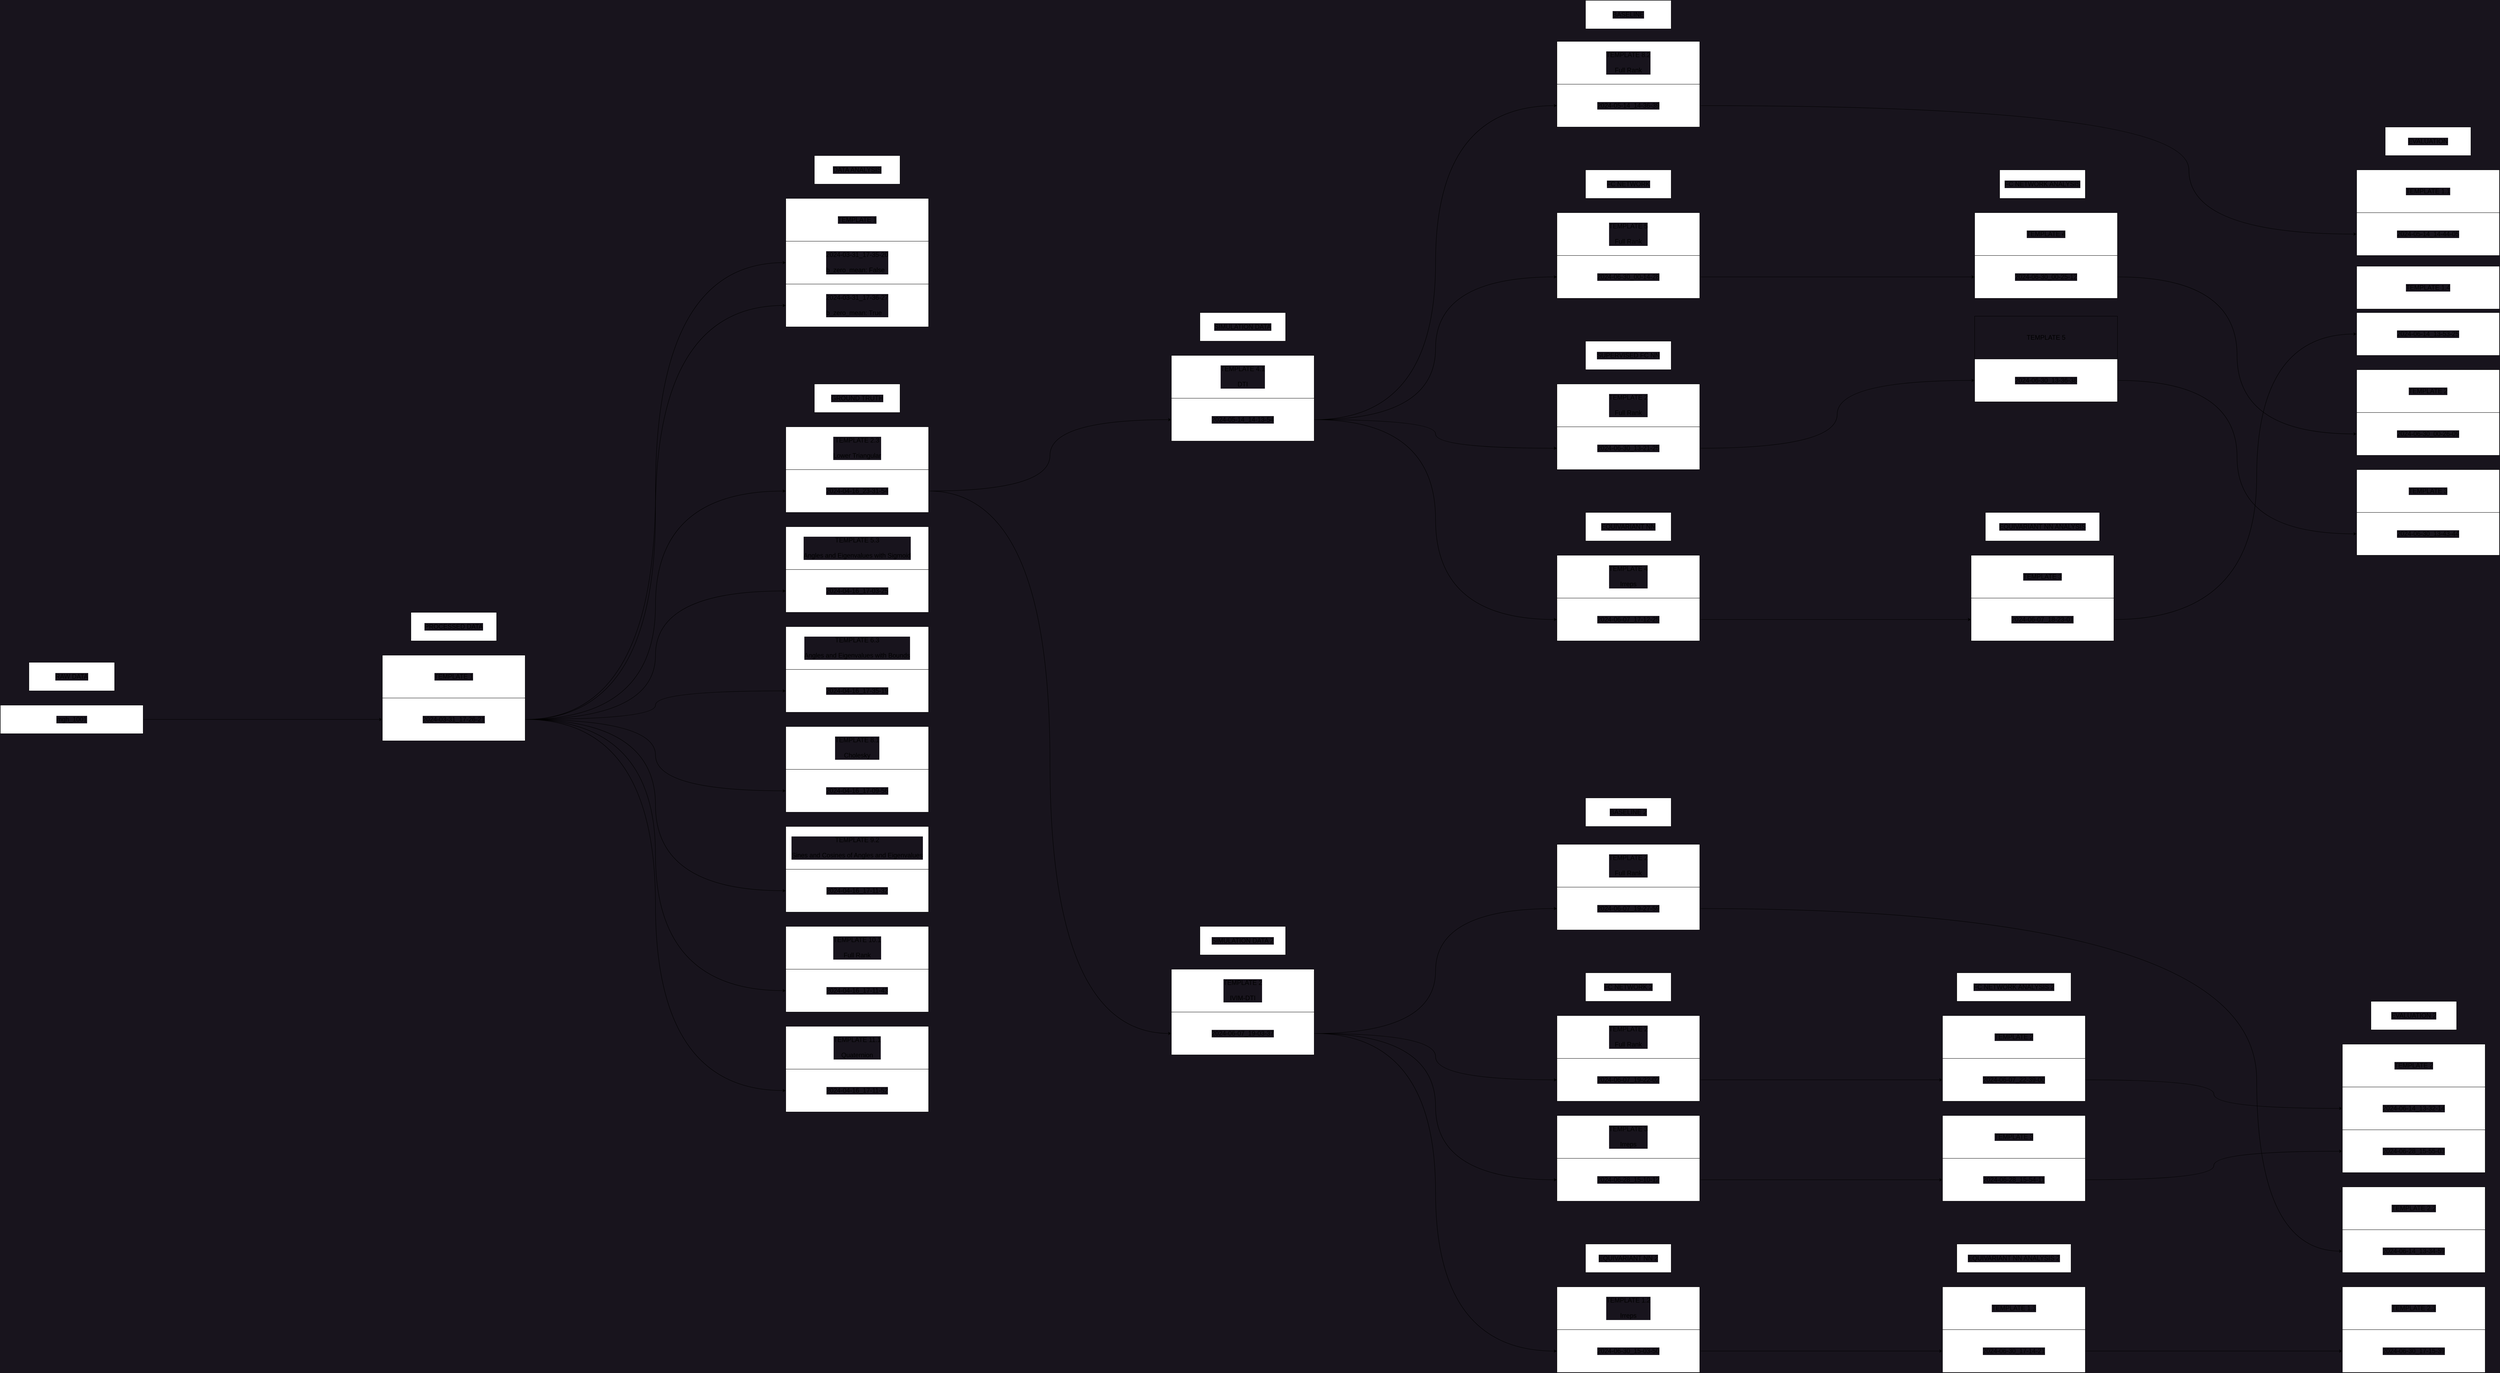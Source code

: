 <mxfile>
    <diagram id="uIHJJKto0LXYbZl0ostZ" name="Page-1">
        <mxGraphModel dx="29080" dy="7380" grid="0" gridSize="10" guides="1" tooltips="1" connect="1" arrows="1" fold="1" page="1" pageScale="1" pageWidth="1100" pageHeight="850" background="#18141D" math="0" shadow="0">
            <root>
                <mxCell id="0"/>
                <mxCell id="1" parent="0"/>
                <mxCell id="2" value="&lt;font style=&quot;font-size: 18px;&quot;&gt;RAW DATA&lt;/font&gt;" style="rounded=0;whiteSpace=wrap;html=1;labelBackgroundColor=#18141D;labelBorderColor=none;shadow=0;fillStyle=auto;" parent="1" vertex="1">
                    <mxGeometry x="440" y="2020" width="240" height="80" as="geometry"/>
                </mxCell>
                <mxCell id="8" style="edgeStyle=orthogonalEdgeStyle;html=1;exitX=1;exitY=0.5;exitDx=0;exitDy=0;entryX=0;entryY=0.5;entryDx=0;entryDy=0;fontFamily=Helvetica;fontSize=12;curved=1;labelBackgroundColor=#18141D;labelBorderColor=none;shadow=0;" parent="1" source="3" target="6" edge="1">
                    <mxGeometry relative="1" as="geometry"/>
                </mxCell>
                <mxCell id="3" value="&lt;font style=&quot;font-size: 18px;&quot;&gt;mgh_1001&lt;/font&gt;" style="rounded=0;whiteSpace=wrap;html=1;labelBackgroundColor=#18141D;labelBorderColor=none;shadow=0;fillStyle=auto;" parent="1" vertex="1">
                    <mxGeometry x="360" y="2140" width="400" height="80" as="geometry"/>
                </mxCell>
                <mxCell id="4" value="&lt;font style=&quot;font-size: 18px;&quot;&gt;PROCESSED DATA&lt;/font&gt;" style="rounded=0;whiteSpace=wrap;html=1;labelBackgroundColor=#18141D;labelBorderColor=none;shadow=0;fillStyle=auto;" parent="1" vertex="1">
                    <mxGeometry x="1510" y="1880" width="240" height="80" as="geometry"/>
                </mxCell>
                <mxCell id="5" value="&lt;font style=&quot;&quot;&gt;&lt;font style=&quot;font-size: 18px;&quot;&gt;TEMPLATE 1&lt;/font&gt;&lt;/font&gt;" style="rounded=0;whiteSpace=wrap;html=1;labelBackgroundColor=#18141D;labelBorderColor=none;shadow=0;fillStyle=auto;" parent="1" vertex="1">
                    <mxGeometry x="1430" y="2000" width="400" height="120" as="geometry"/>
                </mxCell>
                <mxCell id="13" style="edgeStyle=orthogonalEdgeStyle;html=1;exitX=1;exitY=0.5;exitDx=0;exitDy=0;entryX=0;entryY=0.5;entryDx=0;entryDy=0;fontFamily=Helvetica;fontSize=12;curved=1;labelBackgroundColor=#18141D;labelBorderColor=none;shadow=0;" parent="1" source="6" target="11" edge="1">
                    <mxGeometry relative="1" as="geometry"/>
                </mxCell>
                <mxCell id="14" style="edgeStyle=orthogonalEdgeStyle;html=1;exitX=1;exitY=0.5;exitDx=0;exitDy=0;entryX=0;entryY=0.5;entryDx=0;entryDy=0;fontFamily=Helvetica;fontSize=12;curved=1;labelBackgroundColor=#18141D;labelBorderColor=none;shadow=0;" parent="1" source="6" target="12" edge="1">
                    <mxGeometry relative="1" as="geometry"/>
                </mxCell>
                <mxCell id="201" style="edgeStyle=orthogonalEdgeStyle;html=1;exitX=1;exitY=0.5;exitDx=0;exitDy=0;entryX=0;entryY=0.5;entryDx=0;entryDy=0;fontSize=18;curved=1;labelBackgroundColor=#18141D;labelBorderColor=none;shadow=0;" parent="1" source="6" target="187" edge="1">
                    <mxGeometry relative="1" as="geometry"/>
                </mxCell>
                <mxCell id="202" style="edgeStyle=orthogonalEdgeStyle;curved=1;html=1;exitX=1;exitY=0.5;exitDx=0;exitDy=0;entryX=0;entryY=0.5;entryDx=0;entryDy=0;fontSize=18;labelBackgroundColor=#18141D;labelBorderColor=none;shadow=0;" parent="1" source="6" target="190" edge="1">
                    <mxGeometry relative="1" as="geometry"/>
                </mxCell>
                <mxCell id="203" style="edgeStyle=orthogonalEdgeStyle;curved=1;html=1;exitX=1;exitY=0.5;exitDx=0;exitDy=0;entryX=0;entryY=0.5;entryDx=0;entryDy=0;fontSize=18;labelBackgroundColor=#18141D;labelBorderColor=none;shadow=0;" parent="1" source="6" target="192" edge="1">
                    <mxGeometry relative="1" as="geometry"/>
                </mxCell>
                <mxCell id="204" style="edgeStyle=orthogonalEdgeStyle;curved=1;html=1;exitX=1;exitY=0.5;exitDx=0;exitDy=0;entryX=0;entryY=0.5;entryDx=0;entryDy=0;fontSize=18;labelBackgroundColor=#18141D;labelBorderColor=none;shadow=0;" parent="1" source="6" target="194" edge="1">
                    <mxGeometry relative="1" as="geometry"/>
                </mxCell>
                <mxCell id="205" style="edgeStyle=orthogonalEdgeStyle;curved=1;html=1;exitX=1;exitY=0.5;exitDx=0;exitDy=0;entryX=0;entryY=0.5;entryDx=0;entryDy=0;fontSize=18;labelBackgroundColor=#18141D;labelBorderColor=none;shadow=0;" parent="1" source="6" target="196" edge="1">
                    <mxGeometry relative="1" as="geometry"/>
                </mxCell>
                <mxCell id="206" style="edgeStyle=orthogonalEdgeStyle;curved=1;html=1;exitX=1;exitY=0.5;exitDx=0;exitDy=0;entryX=0;entryY=0.5;entryDx=0;entryDy=0;fontSize=18;labelBackgroundColor=#18141D;labelBorderColor=none;shadow=0;" parent="1" source="6" target="198" edge="1">
                    <mxGeometry relative="1" as="geometry"/>
                </mxCell>
                <mxCell id="207" style="edgeStyle=orthogonalEdgeStyle;curved=1;html=1;exitX=1;exitY=0.5;exitDx=0;exitDy=0;entryX=0;entryY=0.5;entryDx=0;entryDy=0;fontSize=18;labelBackgroundColor=#18141D;labelBorderColor=none;shadow=0;" parent="1" source="6" target="200" edge="1">
                    <mxGeometry relative="1" as="geometry"/>
                </mxCell>
                <mxCell id="6" value="&lt;font style=&quot;font-size: 18px;&quot;&gt;2024-03-31_17-26-21&lt;/font&gt;" style="rounded=0;whiteSpace=wrap;html=1;labelBackgroundColor=#18141D;labelBorderColor=none;shadow=0;fillStyle=auto;" parent="1" vertex="1">
                    <mxGeometry x="1430" y="2120" width="400" height="120" as="geometry"/>
                </mxCell>
                <mxCell id="9" value="&lt;font style=&quot;font-size: 18px;&quot;&gt;DATA ANALYSIS&lt;/font&gt;" style="rounded=0;whiteSpace=wrap;html=1;glass=0;shadow=0;labelBackgroundColor=#18141D;labelBorderColor=none;" parent="1" vertex="1">
                    <mxGeometry x="2640" y="600" width="240" height="80" as="geometry"/>
                </mxCell>
                <mxCell id="10" value="&lt;font style=&quot;&quot;&gt;&lt;font style=&quot;font-size: 18px;&quot;&gt;TEMPLATE 1&lt;/font&gt;&lt;/font&gt;" style="rounded=0;whiteSpace=wrap;html=1;labelBackgroundColor=#18141D;labelBorderColor=none;shadow=0;" parent="1" vertex="1">
                    <mxGeometry x="2560" y="720" width="400" height="120" as="geometry"/>
                </mxCell>
                <mxCell id="11" value="&lt;font style=&quot;font-size: 18px;&quot;&gt;2024-03-31_17-35-20&lt;br&gt;&lt;br&gt;&lt;/font&gt;&lt;div style=&quot;text-align: left;&quot;&gt;&lt;font style=&quot;font-size: 18px;&quot;&gt;b_zero_mean: False&lt;/font&gt;&lt;br&gt;&lt;/div&gt;" style="rounded=0;whiteSpace=wrap;html=1;labelBackgroundColor=#18141D;labelBorderColor=none;shadow=0;" parent="1" vertex="1">
                    <mxGeometry x="2560" y="840" width="400" height="120" as="geometry"/>
                </mxCell>
                <mxCell id="12" value="&lt;font style=&quot;font-size: 18px;&quot;&gt;2024-03-31_17-36-27&lt;br&gt;&lt;br&gt;&lt;/font&gt;&lt;div style=&quot;text-align: left;&quot;&gt;&lt;font style=&quot;font-size: 18px;&quot;&gt;b_zero_mean: True&lt;/font&gt;&lt;br&gt;&lt;/div&gt;" style="rounded=0;whiteSpace=wrap;html=1;labelBackgroundColor=#18141D;labelBorderColor=none;shadow=0;" parent="1" vertex="1">
                    <mxGeometry x="2560" y="960" width="400" height="120" as="geometry"/>
                </mxCell>
                <mxCell id="15" value="&lt;font style=&quot;font-size: 18px;&quot;&gt;GROUND TRUTH&lt;/font&gt;" style="rounded=0;whiteSpace=wrap;html=1;labelBackgroundColor=#18141D;labelBorderColor=none;shadow=0;" parent="1" vertex="1">
                    <mxGeometry x="2640" y="1240" width="240" height="80" as="geometry"/>
                </mxCell>
                <mxCell id="16" value="&lt;font style=&quot;font-size: 18px;&quot;&gt;&lt;font style=&quot;&quot;&gt;&lt;font style=&quot;&quot;&gt;TEMPLATE 2.3&lt;/font&gt;&lt;br&gt;&lt;/font&gt;&lt;br&gt;Lower Triangular&lt;br&gt;&lt;/font&gt;" style="rounded=0;whiteSpace=wrap;html=1;labelBackgroundColor=#18141D;labelBorderColor=none;shadow=0;" parent="1" vertex="1">
                    <mxGeometry x="2560" y="1360" width="400" height="120" as="geometry"/>
                </mxCell>
                <mxCell id="230" style="edgeStyle=orthogonalEdgeStyle;curved=1;html=1;exitX=1;exitY=0.5;exitDx=0;exitDy=0;entryX=0;entryY=0.5;entryDx=0;entryDy=0;fontSize=18;labelBackgroundColor=#18141D;labelBorderColor=none;shadow=0;" parent="1" source="187" target="229" edge="1">
                    <mxGeometry relative="1" as="geometry"/>
                </mxCell>
                <mxCell id="234" style="edgeStyle=orthogonalEdgeStyle;curved=1;html=1;exitX=1;exitY=0.5;exitDx=0;exitDy=0;entryX=0;entryY=0.5;entryDx=0;entryDy=0;fontSize=18;labelBackgroundColor=#18141D;labelBorderColor=none;shadow=0;" parent="1" source="187" target="218" edge="1">
                    <mxGeometry relative="1" as="geometry"/>
                </mxCell>
                <mxCell id="187" value="&lt;font style=&quot;&quot;&gt;&lt;span style=&quot;font-size: 18px;&quot;&gt;2024-04-16_23-31-54&lt;/span&gt;&lt;br&gt;&lt;/font&gt;" style="rounded=0;whiteSpace=wrap;html=1;labelBackgroundColor=#18141D;labelBorderColor=none;shadow=0;" parent="1" vertex="1">
                    <mxGeometry x="2560" y="1480" width="400" height="120" as="geometry"/>
                </mxCell>
                <mxCell id="189" value="&lt;font style=&quot;font-size: 18px;&quot;&gt;&lt;font style=&quot;&quot;&gt;&lt;font style=&quot;&quot;&gt;TEMPLATE 5.3&lt;/font&gt;&lt;br&gt;&lt;/font&gt;&lt;br&gt;Angles and Eigenvalues with Sigmoid&lt;br&gt;&lt;/font&gt;" style="rounded=0;whiteSpace=wrap;html=1;labelBackgroundColor=#18141D;labelBorderColor=none;shadow=0;" parent="1" vertex="1">
                    <mxGeometry x="2560" y="1640" width="400" height="120" as="geometry"/>
                </mxCell>
                <mxCell id="190" value="&lt;font style=&quot;&quot;&gt;&lt;span style=&quot;font-size: 18px;&quot;&gt;2024-04-16_17-03-25&lt;/span&gt;&lt;br&gt;&lt;/font&gt;" style="rounded=0;whiteSpace=wrap;html=1;labelBackgroundColor=#18141D;labelBorderColor=none;shadow=0;" parent="1" vertex="1">
                    <mxGeometry x="2560" y="1760" width="400" height="120" as="geometry"/>
                </mxCell>
                <mxCell id="191" value="&lt;font style=&quot;font-size: 18px;&quot;&gt;&lt;font style=&quot;&quot;&gt;&lt;font style=&quot;&quot;&gt;TEMPLATE 6.3&lt;/font&gt;&lt;br&gt;&lt;/font&gt;&lt;br&gt;Angles and Eigenvalues with Bounds&lt;br&gt;&lt;/font&gt;" style="rounded=0;whiteSpace=wrap;html=1;labelBackgroundColor=#18141D;labelBorderColor=none;shadow=0;fillStyle=solid;" parent="1" vertex="1">
                    <mxGeometry x="2560" y="1920" width="400" height="120" as="geometry"/>
                </mxCell>
                <mxCell id="192" value="&lt;font style=&quot;&quot;&gt;&lt;span style=&quot;font-size: 18px;&quot;&gt;2024-04-16_17-35-19&lt;/span&gt;&lt;br&gt;&lt;/font&gt;" style="rounded=0;whiteSpace=wrap;html=1;labelBackgroundColor=#18141D;labelBorderColor=none;shadow=0;" parent="1" vertex="1">
                    <mxGeometry x="2560" y="2040" width="400" height="120" as="geometry"/>
                </mxCell>
                <mxCell id="193" value="&lt;font style=&quot;font-size: 18px;&quot;&gt;&lt;font style=&quot;&quot;&gt;&lt;font style=&quot;&quot;&gt;TEMPLATE 8.1&lt;/font&gt;&lt;br&gt;&lt;/font&gt;&lt;br&gt;Cholesky&lt;br&gt;&lt;/font&gt;" style="rounded=0;whiteSpace=wrap;html=1;labelBackgroundColor=#18141D;labelBorderColor=none;shadow=0;" parent="1" vertex="1">
                    <mxGeometry x="2560" y="2200" width="400" height="120" as="geometry"/>
                </mxCell>
                <mxCell id="194" value="&lt;font style=&quot;&quot;&gt;&lt;span style=&quot;font-size: 18px;&quot;&gt;2024-04-16_17-09-56&lt;/span&gt;&lt;br&gt;&lt;/font&gt;" style="rounded=0;whiteSpace=wrap;html=1;labelBackgroundColor=#18141D;labelBorderColor=none;shadow=0;" parent="1" vertex="1">
                    <mxGeometry x="2560" y="2320" width="400" height="120" as="geometry"/>
                </mxCell>
                <mxCell id="195" value="&lt;font style=&quot;font-size: 18px;&quot;&gt;&lt;font style=&quot;&quot;&gt;&lt;font style=&quot;&quot;&gt;TEMPLATE 9.2&lt;/font&gt;&lt;br&gt;&lt;/font&gt;&lt;br&gt;Sines and Cosines of Angles and Eigenvalues&lt;br&gt;&lt;/font&gt;" style="rounded=0;whiteSpace=wrap;html=1;labelBackgroundColor=#18141D;labelBorderColor=none;shadow=0;" parent="1" vertex="1">
                    <mxGeometry x="2560" y="2480" width="400" height="120" as="geometry"/>
                </mxCell>
                <mxCell id="196" value="&lt;font style=&quot;&quot;&gt;&lt;span style=&quot;font-size: 18px;&quot;&gt;2024-04-16_17-11-32&lt;/span&gt;&lt;br&gt;&lt;/font&gt;" style="rounded=0;whiteSpace=wrap;html=1;labelBackgroundColor=#18141D;labelBorderColor=none;shadow=0;" parent="1" vertex="1">
                    <mxGeometry x="2560" y="2600" width="400" height="120" as="geometry"/>
                </mxCell>
                <mxCell id="197" value="&lt;font style=&quot;font-size: 18px;&quot;&gt;&lt;font style=&quot;&quot;&gt;&lt;font style=&quot;&quot;&gt;TEMPLATE 10.1&lt;/font&gt;&lt;br&gt;&lt;/font&gt;&lt;br&gt;Full Rank&lt;br&gt;&lt;/font&gt;" style="rounded=0;whiteSpace=wrap;html=1;labelBackgroundColor=#18141D;labelBorderColor=none;shadow=0;" parent="1" vertex="1">
                    <mxGeometry x="2560" y="2760" width="400" height="120" as="geometry"/>
                </mxCell>
                <mxCell id="198" value="&lt;font style=&quot;&quot;&gt;&lt;span style=&quot;font-size: 18px;&quot;&gt;2024-04-16_17-11-43&lt;/span&gt;&lt;br&gt;&lt;/font&gt;" style="rounded=0;whiteSpace=wrap;html=1;labelBackgroundColor=#18141D;labelBorderColor=none;shadow=0;" parent="1" vertex="1">
                    <mxGeometry x="2560" y="2880" width="400" height="120" as="geometry"/>
                </mxCell>
                <mxCell id="199" value="&lt;font style=&quot;font-size: 18px;&quot;&gt;&lt;font style=&quot;&quot;&gt;&lt;font style=&quot;&quot;&gt;TEMPLATE 11.1&lt;/font&gt;&lt;br&gt;&lt;/font&gt;&lt;br&gt;Quaternion&lt;br&gt;&lt;/font&gt;" style="rounded=0;whiteSpace=wrap;html=1;labelBackgroundColor=#18141D;labelBorderColor=none;shadow=0;" parent="1" vertex="1">
                    <mxGeometry x="2560" y="3040" width="400" height="120" as="geometry"/>
                </mxCell>
                <mxCell id="200" value="&lt;font style=&quot;&quot;&gt;&lt;span style=&quot;font-size: 18px;&quot;&gt;2024-04-16_17-11-52&lt;/span&gt;&lt;br&gt;&lt;/font&gt;" style="rounded=0;whiteSpace=wrap;html=1;labelBackgroundColor=#18141D;labelBorderColor=none;shadow=0;" parent="1" vertex="1">
                    <mxGeometry x="2560" y="3160" width="400" height="120" as="geometry"/>
                </mxCell>
                <mxCell id="208" value="&lt;font style=&quot;font-size: 18px;&quot;&gt;SIMULATION DATA&lt;/font&gt;" style="rounded=0;whiteSpace=wrap;html=1;glass=0;shadow=0;labelBackgroundColor=#18141D;labelBorderColor=none;" parent="1" vertex="1">
                    <mxGeometry x="3720" y="1040" width="240" height="80" as="geometry"/>
                </mxCell>
                <mxCell id="212" value="&lt;font style=&quot;font-size: 18px;&quot;&gt;SIMULATION DATA 2&lt;/font&gt;" style="rounded=0;whiteSpace=wrap;html=1;labelBackgroundColor=#18141D;labelBorderColor=none;shadow=0;" parent="1" vertex="1">
                    <mxGeometry x="3720" y="2760" width="240" height="80" as="geometry"/>
                </mxCell>
                <mxCell id="217" value="&lt;font style=&quot;font-size: 18px;&quot;&gt;&lt;font style=&quot;&quot;&gt;&lt;font style=&quot;&quot;&gt;TEMPLATE 2&lt;br&gt;&lt;/font&gt;&lt;/font&gt;&lt;br&gt;IVIM-DTI&lt;br&gt;&lt;/font&gt;" style="rounded=0;whiteSpace=wrap;html=1;labelBackgroundColor=#18141D;labelBorderColor=none;shadow=0;" parent="1" vertex="1">
                    <mxGeometry x="3640" y="2880" width="400" height="120" as="geometry"/>
                </mxCell>
                <mxCell id="295" style="edgeStyle=orthogonalEdgeStyle;curved=1;html=1;exitX=1;exitY=0.5;exitDx=0;exitDy=0;entryX=0;entryY=0.5;entryDx=0;entryDy=0;fontSize=18;labelBackgroundColor=#18141D;labelBorderColor=none;shadow=0;" parent="1" source="218" target="291" edge="1">
                    <mxGeometry relative="1" as="geometry"/>
                </mxCell>
                <mxCell id="304" style="edgeStyle=orthogonalEdgeStyle;curved=1;html=1;exitX=1;exitY=0.5;exitDx=0;exitDy=0;entryX=0;entryY=0.5;entryDx=0;entryDy=0;fontSize=18;labelBackgroundColor=#18141D;labelBorderColor=none;shadow=0;" parent="1" source="218" target="300" edge="1">
                    <mxGeometry relative="1" as="geometry"/>
                </mxCell>
                <mxCell id="307" style="edgeStyle=orthogonalEdgeStyle;curved=1;html=1;exitX=1;exitY=0.5;exitDx=0;exitDy=0;entryX=0;entryY=0.5;entryDx=0;entryDy=0;fontSize=18;labelBackgroundColor=#18141D;labelBorderColor=none;shadow=0;" parent="1" source="218" target="306" edge="1">
                    <mxGeometry relative="1" as="geometry"/>
                </mxCell>
                <mxCell id="320" style="edgeStyle=orthogonalEdgeStyle;curved=1;html=1;exitX=1;exitY=0.5;exitDx=0;exitDy=0;fontSize=18;entryX=0;entryY=0.5;entryDx=0;entryDy=0;labelBackgroundColor=#18141D;labelBorderColor=none;shadow=0;" parent="1" source="218" target="426" edge="1">
                    <mxGeometry relative="1" as="geometry">
                        <mxPoint x="4760" y="5200" as="targetPoint"/>
                    </mxGeometry>
                </mxCell>
                <mxCell id="228" value="&lt;font style=&quot;&quot;&gt;&lt;font style=&quot;font-size: 18px;&quot;&gt;TEMPLATE 4.1&lt;br&gt;&lt;br&gt;DTI&lt;br&gt;&lt;/font&gt;&lt;/font&gt;" style="rounded=0;whiteSpace=wrap;html=1;labelBackgroundColor=#18141D;labelBorderColor=none;shadow=0;fillColor=default;strokeColor=default;" parent="1" vertex="1">
                    <mxGeometry x="3640" y="1160" width="400" height="120" as="geometry"/>
                </mxCell>
                <mxCell id="241" style="edgeStyle=orthogonalEdgeStyle;curved=1;html=1;exitX=1;exitY=0.5;exitDx=0;exitDy=0;entryX=0;entryY=0.5;entryDx=0;entryDy=0;fontSize=18;labelBackgroundColor=#18141D;labelBorderColor=none;shadow=0;" parent="1" source="229" target="239" edge="1">
                    <mxGeometry relative="1" as="geometry"/>
                </mxCell>
                <mxCell id="265" style="edgeStyle=orthogonalEdgeStyle;curved=1;html=1;exitX=1;exitY=0.5;exitDx=0;exitDy=0;fontSize=18;entryX=0;entryY=0.5;entryDx=0;entryDy=0;labelBackgroundColor=#18141D;labelBorderColor=none;shadow=0;" parent="1" source="229" target="262" edge="1">
                    <mxGeometry relative="1" as="geometry">
                        <mxPoint x="4580" y="2350.952" as="targetPoint"/>
                    </mxGeometry>
                </mxCell>
                <mxCell id="405" style="edgeStyle=orthogonalEdgeStyle;html=1;exitX=1;exitY=0.5;exitDx=0;exitDy=0;entryX=0;entryY=0.5;entryDx=0;entryDy=0;curved=1;labelBackgroundColor=#18141D;labelBorderColor=none;shadow=0;" parent="1" source="229" target="404" edge="1">
                    <mxGeometry relative="1" as="geometry"/>
                </mxCell>
                <mxCell id="417" style="edgeStyle=orthogonalEdgeStyle;html=1;exitX=1;exitY=0.5;exitDx=0;exitDy=0;entryX=0;entryY=0.5;entryDx=0;entryDy=0;curved=1;labelBackgroundColor=#18141D;labelBorderColor=none;shadow=0;" parent="1" source="229" target="413" edge="1">
                    <mxGeometry relative="1" as="geometry"/>
                </mxCell>
                <mxCell id="229" value="&lt;span style=&quot;font-size: 18px;&quot;&gt;2024-05-14_14-13-54&lt;/span&gt;" style="rounded=0;whiteSpace=wrap;html=1;labelBackgroundColor=#18141D;labelBorderColor=none;shadow=0;" parent="1" vertex="1">
                    <mxGeometry x="3640" y="1280" width="400" height="120" as="geometry"/>
                </mxCell>
                <mxCell id="235" value="&lt;font style=&quot;font-size: 18px;&quot;&gt;BASELINE&lt;/font&gt;" style="rounded=0;whiteSpace=wrap;html=1;glass=0;shadow=0;labelBackgroundColor=#18141D;labelBorderColor=none;" parent="1" vertex="1">
                    <mxGeometry x="4800" y="165" width="240" height="80" as="geometry"/>
                </mxCell>
                <mxCell id="238" value="&lt;font style=&quot;&quot;&gt;&lt;font style=&quot;font-size: 18px;&quot;&gt;TEMPLATE 8.2&lt;br&gt;&lt;br&gt;Full Rank&lt;br&gt;&lt;/font&gt;&lt;/font&gt;" style="rounded=0;whiteSpace=wrap;html=1;labelBackgroundColor=#18141D;labelBorderColor=none;shadow=0;" parent="1" vertex="1">
                    <mxGeometry x="4720" y="280" width="400" height="120" as="geometry"/>
                </mxCell>
                <mxCell id="363" style="edgeStyle=orthogonalEdgeStyle;html=1;exitX=1;exitY=0.5;exitDx=0;exitDy=0;fontSize=18;entryX=0;entryY=0.5;entryDx=0;entryDy=0;elbow=vertical;curved=1;labelBackgroundColor=#18141D;labelBorderColor=none;shadow=0;" parent="1" source="239" target="361" edge="1">
                    <mxGeometry relative="1" as="geometry">
                        <mxPoint x="6730" y="-40" as="targetPoint"/>
                        <Array as="points">
                            <mxPoint x="6490" y="460"/>
                            <mxPoint x="6490" y="820"/>
                        </Array>
                    </mxGeometry>
                </mxCell>
                <mxCell id="239" value="&lt;span style=&quot;font-size: 18px;&quot;&gt;2024-05-14_14-36-39&lt;/span&gt;" style="rounded=0;whiteSpace=wrap;html=1;labelBackgroundColor=#18141D;labelBorderColor=none;shadow=0;" parent="1" vertex="1">
                    <mxGeometry x="4720" y="400" width="400" height="120" as="geometry"/>
                </mxCell>
                <mxCell id="242" value="&lt;font style=&quot;font-size: 18px;&quot;&gt;FC NETWORK&lt;/font&gt;" style="rounded=0;whiteSpace=wrap;html=1;glass=0;shadow=0;labelBackgroundColor=#18141D;labelBorderColor=none;" parent="1" vertex="1">
                    <mxGeometry x="4800" y="640" width="240" height="80" as="geometry"/>
                </mxCell>
                <mxCell id="250" value="&lt;font style=&quot;font-size: 18px;&quot;&gt;SUPERVISED FC NN&lt;/font&gt;" style="rounded=0;whiteSpace=wrap;html=1;glass=0;shadow=0;labelBackgroundColor=#18141D;labelBorderColor=none;" parent="1" vertex="1">
                    <mxGeometry x="4800" y="1120" width="240" height="80" as="geometry"/>
                </mxCell>
                <mxCell id="256" value="&lt;font style=&quot;font-size: 18px;&quot;&gt;EQUIVARIANT NN&lt;/font&gt;" style="rounded=0;whiteSpace=wrap;html=1;glass=0;shadow=0;labelBackgroundColor=#18141D;labelBorderColor=none;" parent="1" vertex="1">
                    <mxGeometry x="4800" y="1600" width="240" height="80" as="geometry"/>
                </mxCell>
                <mxCell id="261" value="&lt;font style=&quot;&quot;&gt;&lt;font style=&quot;font-size: 18px;&quot;&gt;TEMPLATE 4&lt;br&gt;&lt;br&gt;Irreps&lt;br&gt;&lt;/font&gt;&lt;/font&gt;" style="rounded=0;whiteSpace=wrap;html=1;labelBackgroundColor=#18141D;labelBorderColor=none;shadow=0;" parent="1" vertex="1">
                    <mxGeometry x="4720" y="1720" width="400" height="120" as="geometry"/>
                </mxCell>
                <mxCell id="284" style="edgeStyle=orthogonalEdgeStyle;curved=1;html=1;exitX=1;exitY=0.5;exitDx=0;exitDy=0;entryX=0;entryY=0.5;entryDx=0;entryDy=0;fontSize=18;labelBackgroundColor=#18141D;labelBorderColor=none;shadow=0;" parent="1" source="262" target="283" edge="1">
                    <mxGeometry relative="1" as="geometry"/>
                </mxCell>
                <mxCell id="262" value="&lt;span style=&quot;font-size: 18px;&quot;&gt;2024-06-07_17-12-25&lt;/span&gt;" style="rounded=0;whiteSpace=wrap;html=1;labelBackgroundColor=#18141D;labelBorderColor=none;shadow=0;" parent="1" vertex="1">
                    <mxGeometry x="4720" y="1840" width="400" height="120" as="geometry"/>
                </mxCell>
                <mxCell id="266" value="&lt;font style=&quot;font-size: 18px;&quot;&gt;FC NETWORK ANALYSIS&lt;/font&gt;" style="rounded=0;whiteSpace=wrap;html=1;glass=0;shadow=0;labelBackgroundColor=#18141D;labelBorderColor=none;" parent="1" vertex="1">
                    <mxGeometry x="5960" y="640" width="240" height="80" as="geometry"/>
                </mxCell>
                <mxCell id="277" value="&lt;font style=&quot;font-size: 18px;&quot;&gt;EQUIVARIANT NN ANALYSIS&lt;/font&gt;" style="rounded=0;whiteSpace=wrap;html=1;glass=0;shadow=0;labelBackgroundColor=#18141D;labelBorderColor=none;" parent="1" vertex="1">
                    <mxGeometry x="5920" y="1600" width="320" height="80" as="geometry"/>
                </mxCell>
                <mxCell id="282" value="&lt;font style=&quot;&quot;&gt;&lt;font style=&quot;font-size: 18px;&quot;&gt;TEMPLATE 3&lt;br&gt;&lt;/font&gt;&lt;/font&gt;" style="rounded=0;whiteSpace=wrap;html=1;labelBackgroundColor=#18141D;labelBorderColor=none;shadow=0;" parent="1" vertex="1">
                    <mxGeometry x="5880" y="1720" width="400" height="120" as="geometry"/>
                </mxCell>
                <mxCell id="371" style="edgeStyle=orthogonalEdgeStyle;curved=1;html=1;exitX=1;exitY=0.5;exitDx=0;exitDy=0;entryX=0;entryY=0.5;entryDx=0;entryDy=0;fontSize=18;labelBackgroundColor=#18141D;labelBorderColor=none;shadow=0;" parent="1" source="283" target="368" edge="1">
                    <mxGeometry relative="1" as="geometry">
                        <Array as="points">
                            <mxPoint x="6680" y="1900"/>
                            <mxPoint x="6680" y="1100"/>
                        </Array>
                    </mxGeometry>
                </mxCell>
                <mxCell id="283" value="&lt;span style=&quot;font-size: 18px;&quot;&gt;2024-06-07_18-23-01&lt;/span&gt;" style="rounded=0;whiteSpace=wrap;html=1;labelBackgroundColor=#18141D;labelBorderColor=none;shadow=0;" parent="1" vertex="1">
                    <mxGeometry x="5880" y="1840" width="400" height="120" as="geometry"/>
                </mxCell>
                <mxCell id="287" value="&lt;font style=&quot;font-size: 18px;&quot;&gt;BASELINE 2&lt;/font&gt;" style="rounded=0;whiteSpace=wrap;html=1;labelBackgroundColor=#18141D;labelBorderColor=none;shadow=0;" parent="1" vertex="1">
                    <mxGeometry x="4800" y="2400" width="240" height="80" as="geometry"/>
                </mxCell>
                <mxCell id="290" value="&lt;font style=&quot;font-size: 18px;&quot;&gt;&lt;font style=&quot;&quot;&gt;&lt;font style=&quot;&quot;&gt;TEMPLATE 2 &lt;br&gt;&lt;br&gt;Full Rank&lt;/font&gt;&lt;/font&gt;&lt;br&gt;&lt;/font&gt;" style="rounded=0;whiteSpace=wrap;html=1;labelBackgroundColor=#18141D;labelBorderColor=none;shadow=0;" parent="1" vertex="1">
                    <mxGeometry x="4720" y="2530" width="400" height="120" as="geometry"/>
                </mxCell>
                <mxCell id="394" style="edgeStyle=orthogonalEdgeStyle;curved=1;html=1;exitX=1;exitY=0.5;exitDx=0;exitDy=0;fontSize=18;entryX=0;entryY=0.5;entryDx=0;entryDy=0;labelBackgroundColor=#18141D;labelBorderColor=none;shadow=0;" parent="1" source="291" target="383" edge="1">
                    <mxGeometry relative="1" as="geometry">
                        <mxPoint x="6550" y="3460" as="targetPoint"/>
                        <Array as="points">
                            <mxPoint x="6680" y="2710"/>
                            <mxPoint x="6680" y="3670"/>
                        </Array>
                    </mxGeometry>
                </mxCell>
                <mxCell id="291" value="&lt;font style=&quot;&quot;&gt;&lt;span style=&quot;font-size: 18px;&quot;&gt;2024-06-07_19-27-59&lt;/span&gt;&lt;br&gt;&lt;/font&gt;" style="rounded=0;whiteSpace=wrap;html=1;labelBackgroundColor=#18141D;labelBorderColor=none;shadow=0;" parent="1" vertex="1">
                    <mxGeometry x="4720" y="2650" width="400" height="120" as="geometry"/>
                </mxCell>
                <mxCell id="296" value="&lt;font style=&quot;font-size: 18px;&quot;&gt;FC NETWORK 2&lt;/font&gt;" style="rounded=0;whiteSpace=wrap;html=1;labelBackgroundColor=#18141D;labelBorderColor=none;shadow=0;" parent="1" vertex="1">
                    <mxGeometry x="4800" y="2890" width="240" height="80" as="geometry"/>
                </mxCell>
                <mxCell id="299" value="&lt;font style=&quot;font-size: 18px;&quot;&gt;&lt;font style=&quot;&quot;&gt;&lt;font style=&quot;&quot;&gt;TEMPLATE 2 &lt;br&gt;&lt;br&gt;Full Rank&lt;/font&gt;&lt;/font&gt;&lt;br&gt;&lt;/font&gt;" style="rounded=0;whiteSpace=wrap;html=1;labelBackgroundColor=#18141D;labelBorderColor=none;shadow=0;" parent="1" vertex="1">
                    <mxGeometry x="4720" y="3010" width="400" height="120" as="geometry"/>
                </mxCell>
                <mxCell id="331" style="edgeStyle=orthogonalEdgeStyle;curved=1;html=1;exitX=1;exitY=0.5;exitDx=0;exitDy=0;entryX=0;entryY=0.5;entryDx=0;entryDy=0;fontSize=18;labelBackgroundColor=#18141D;labelBorderColor=none;shadow=0;" parent="1" source="300" target="325" edge="1">
                    <mxGeometry relative="1" as="geometry"/>
                </mxCell>
                <mxCell id="300" value="&lt;font style=&quot;&quot;&gt;&lt;span style=&quot;font-size: 18px;&quot;&gt;2024-06-07_19-22-02&lt;/span&gt;&lt;br&gt;&lt;/font&gt;" style="rounded=0;whiteSpace=wrap;html=1;labelBackgroundColor=#18141D;labelBorderColor=none;shadow=0;" parent="1" vertex="1">
                    <mxGeometry x="4720" y="3130" width="400" height="120" as="geometry"/>
                </mxCell>
                <mxCell id="305" value="&lt;font style=&quot;font-size: 18px;&quot;&gt;&lt;font style=&quot;&quot;&gt;&lt;font style=&quot;&quot;&gt;TEMPLATE 3&lt;br&gt;&lt;br&gt;Irreps&lt;/font&gt;&lt;/font&gt;&lt;br&gt;&lt;/font&gt;" style="rounded=0;whiteSpace=wrap;html=1;labelBackgroundColor=#18141D;labelBorderColor=none;shadow=0;" parent="1" vertex="1">
                    <mxGeometry x="4720" y="3290" width="400" height="120" as="geometry"/>
                </mxCell>
                <mxCell id="332" style="edgeStyle=orthogonalEdgeStyle;curved=1;html=1;exitX=1;exitY=0.5;exitDx=0;exitDy=0;entryX=0;entryY=0.5;entryDx=0;entryDy=0;fontSize=18;labelBackgroundColor=#18141D;labelBorderColor=none;shadow=0;" parent="1" source="306" target="328" edge="1">
                    <mxGeometry relative="1" as="geometry"/>
                </mxCell>
                <mxCell id="306" value="&lt;font style=&quot;&quot;&gt;&lt;span style=&quot;font-size: 18px;&quot;&gt;2024-06-28_15-10-12&lt;/span&gt;&lt;br&gt;&lt;/font&gt;" style="rounded=0;whiteSpace=wrap;html=1;labelBackgroundColor=#18141D;labelBorderColor=none;shadow=0;" parent="1" vertex="1">
                    <mxGeometry x="4720" y="3410" width="400" height="120" as="geometry"/>
                </mxCell>
                <mxCell id="308" value="&lt;font style=&quot;font-size: 18px;&quot;&gt;EQUIVARIANT NN 2&lt;/font&gt;" style="rounded=0;whiteSpace=wrap;html=1;labelBackgroundColor=#18141D;labelBorderColor=none;shadow=0;" parent="1" vertex="1">
                    <mxGeometry x="4800" y="3650" width="240" height="80" as="geometry"/>
                </mxCell>
                <mxCell id="314" value="&lt;font style=&quot;font-size: 18px;&quot;&gt;&lt;font style=&quot;&quot;&gt;&lt;font style=&quot;&quot;&gt;TEMPLATE 1.2&lt;br&gt;&lt;br&gt;&lt;/font&gt;&lt;/font&gt;Irreps&lt;br&gt;&lt;/font&gt;" style="rounded=0;whiteSpace=wrap;html=1;labelBackgroundColor=#18141D;labelBorderColor=none;shadow=0;" parent="1" vertex="1">
                    <mxGeometry x="4720" y="3770" width="400" height="120" as="geometry"/>
                </mxCell>
                <mxCell id="321" value="&lt;font style=&quot;font-size: 18px;&quot;&gt;FC NETWORK ANALYSIS 2&lt;/font&gt;" style="rounded=0;whiteSpace=wrap;html=1;labelBackgroundColor=#18141D;labelBorderColor=none;shadow=0;" parent="1" vertex="1">
                    <mxGeometry x="5840" y="2890" width="320" height="80" as="geometry"/>
                </mxCell>
                <mxCell id="324" value="&lt;font style=&quot;font-size: 18px;&quot;&gt;&lt;font style=&quot;&quot;&gt;&lt;font style=&quot;&quot;&gt;TEMPLATE 2&lt;/font&gt;&lt;/font&gt;&lt;br&gt;&lt;/font&gt;" style="rounded=0;whiteSpace=wrap;html=1;labelBackgroundColor=#18141D;labelBorderColor=none;shadow=0;" parent="1" vertex="1">
                    <mxGeometry x="5800" y="3010" width="400" height="120" as="geometry"/>
                </mxCell>
                <mxCell id="392" style="edgeStyle=orthogonalEdgeStyle;curved=1;html=1;exitX=1;exitY=0.5;exitDx=0;exitDy=0;entryX=0;entryY=0.5;entryDx=0;entryDy=0;fontSize=18;labelBackgroundColor=#18141D;labelBorderColor=none;shadow=0;" parent="1" source="325" target="378" edge="1">
                    <mxGeometry relative="1" as="geometry"/>
                </mxCell>
                <mxCell id="325" value="&lt;font style=&quot;&quot;&gt;&lt;span style=&quot;font-size: 18px;&quot;&gt;2024-06-07_22-39-00&lt;/span&gt;&lt;br&gt;&lt;/font&gt;" style="rounded=0;whiteSpace=wrap;html=1;labelBackgroundColor=#18141D;labelBorderColor=none;shadow=0;" parent="1" vertex="1">
                    <mxGeometry x="5800" y="3130" width="400" height="120" as="geometry"/>
                </mxCell>
                <mxCell id="327" value="&lt;font style=&quot;font-size: 18px;&quot;&gt;&lt;font style=&quot;&quot;&gt;&lt;font style=&quot;&quot;&gt;TEMPLATE 3&lt;/font&gt;&lt;/font&gt;&lt;br&gt;&lt;/font&gt;" style="rounded=0;whiteSpace=wrap;html=1;labelBackgroundColor=#18141D;labelBorderColor=none;shadow=0;" parent="1" vertex="1">
                    <mxGeometry x="5800" y="3290" width="400" height="120" as="geometry"/>
                </mxCell>
                <mxCell id="393" style="edgeStyle=orthogonalEdgeStyle;curved=1;html=1;exitX=1;exitY=0.5;exitDx=0;exitDy=0;entryX=0;entryY=0.5;entryDx=0;entryDy=0;fontSize=18;labelBackgroundColor=#18141D;labelBorderColor=none;shadow=0;" parent="1" source="328" target="387" edge="1">
                    <mxGeometry relative="1" as="geometry"/>
                </mxCell>
                <mxCell id="328" value="&lt;font style=&quot;&quot;&gt;&lt;span style=&quot;font-size: 18px;&quot;&gt;2024-06-28_15-54-11&lt;/span&gt;&lt;br&gt;&lt;/font&gt;" style="rounded=0;whiteSpace=wrap;html=1;labelBackgroundColor=#18141D;labelBorderColor=none;shadow=0;" parent="1" vertex="1">
                    <mxGeometry x="5800" y="3410" width="400" height="120" as="geometry"/>
                </mxCell>
                <mxCell id="333" value="&lt;font style=&quot;font-size: 18px;&quot;&gt;EQUIVARIANT NN ANALYSIS 2&lt;/font&gt;" style="rounded=0;whiteSpace=wrap;html=1;labelBackgroundColor=#18141D;labelBorderColor=none;shadow=0;" parent="1" vertex="1">
                    <mxGeometry x="5840" y="3650" width="320" height="80" as="geometry"/>
                </mxCell>
                <mxCell id="341" value="&lt;font style=&quot;font-size: 18px;&quot;&gt;&lt;font style=&quot;&quot;&gt;&lt;font style=&quot;&quot;&gt;TEMPLATE 1.3&lt;/font&gt;&lt;/font&gt;&lt;br&gt;&lt;/font&gt;" style="rounded=0;whiteSpace=wrap;html=1;labelBackgroundColor=#18141D;labelBorderColor=none;shadow=0;" parent="1" vertex="1">
                    <mxGeometry x="5800" y="3770" width="400" height="120" as="geometry"/>
                </mxCell>
                <mxCell id="349" value="&lt;font style=&quot;font-size: 18px;&quot;&gt;EVALUATION&lt;/font&gt;" style="rounded=0;whiteSpace=wrap;html=1;glass=0;shadow=0;labelBackgroundColor=#18141D;labelBorderColor=none;" parent="1" vertex="1">
                    <mxGeometry x="7040" y="520" width="240" height="80" as="geometry"/>
                </mxCell>
                <mxCell id="352" value="&lt;font style=&quot;&quot;&gt;&lt;font style=&quot;font-size: 18px;&quot;&gt;TEMPLATE 1.1&lt;br&gt;&lt;/font&gt;&lt;/font&gt;" style="rounded=0;whiteSpace=wrap;html=1;labelBackgroundColor=#18141D;labelBorderColor=none;shadow=0;" parent="1" vertex="1">
                    <mxGeometry x="6960" y="640" width="400" height="120" as="geometry"/>
                </mxCell>
                <mxCell id="358" value="&lt;font style=&quot;&quot;&gt;&lt;font style=&quot;font-size: 18px;&quot;&gt;TEMPLATE 1.4&lt;br&gt;&lt;/font&gt;&lt;/font&gt;" style="rounded=0;whiteSpace=wrap;html=1;labelBackgroundColor=#18141D;labelBorderColor=none;shadow=0;" parent="1" vertex="1">
                    <mxGeometry x="6960" y="910" width="400" height="120" as="geometry"/>
                </mxCell>
                <mxCell id="361" value="&lt;span style=&quot;font-size: 18px;&quot;&gt;2024-05-14_14-44-05&lt;/span&gt;" style="rounded=0;whiteSpace=wrap;html=1;labelBackgroundColor=#18141D;labelBorderColor=none;shadow=0;" parent="1" vertex="1">
                    <mxGeometry x="6960" y="760" width="400" height="120" as="geometry"/>
                </mxCell>
                <mxCell id="368" value="&lt;span style=&quot;font-size: 18px;&quot;&gt;2024-06-14_13-53-25&lt;/span&gt;" style="rounded=0;whiteSpace=wrap;html=1;labelBackgroundColor=#18141D;labelBorderColor=none;shadow=0;" parent="1" vertex="1">
                    <mxGeometry x="6960" y="1040" width="400" height="120" as="geometry"/>
                </mxCell>
                <mxCell id="372" value="&lt;font style=&quot;font-size: 18px;&quot;&gt;EVALUATION 2&lt;/font&gt;" style="rounded=0;whiteSpace=wrap;html=1;glass=0;shadow=0;labelBackgroundColor=#18141D;labelBorderColor=none;" parent="1" vertex="1">
                    <mxGeometry x="7000" y="2970" width="240" height="80" as="geometry"/>
                </mxCell>
                <mxCell id="377" value="&lt;font style=&quot;&quot;&gt;&lt;font style=&quot;font-size: 18px;&quot;&gt;TEMPLATE 2&lt;br&gt;&lt;/font&gt;&lt;/font&gt;" style="rounded=0;whiteSpace=wrap;html=1;labelBackgroundColor=#18141D;labelBorderColor=none;shadow=0;" parent="1" vertex="1">
                    <mxGeometry x="6920" y="3090" width="400" height="120" as="geometry"/>
                </mxCell>
                <mxCell id="378" value="&lt;span style=&quot;font-size: 18px;&quot;&gt;2024-06-14_13-32-14&lt;/span&gt;" style="rounded=0;whiteSpace=wrap;html=1;labelBackgroundColor=#18141D;labelBorderColor=none;shadow=0;" parent="1" vertex="1">
                    <mxGeometry x="6920" y="3210" width="400" height="120" as="geometry"/>
                </mxCell>
                <mxCell id="379" value="&lt;font style=&quot;&quot;&gt;&lt;font style=&quot;font-size: 18px;&quot;&gt;TEMPLATE 2.2&lt;br&gt;&lt;/font&gt;&lt;/font&gt;" style="rounded=0;whiteSpace=wrap;html=1;labelBackgroundColor=#18141D;labelBorderColor=none;shadow=0;" parent="1" vertex="1">
                    <mxGeometry x="6920" y="3490" width="400" height="120" as="geometry"/>
                </mxCell>
                <mxCell id="380" value="&lt;font style=&quot;&quot;&gt;&lt;font style=&quot;font-size: 18px;&quot;&gt;TEMPLATE 2.3&lt;br&gt;&lt;/font&gt;&lt;/font&gt;" style="rounded=0;whiteSpace=wrap;html=1;labelBackgroundColor=#18141D;labelBorderColor=none;shadow=0;" parent="1" vertex="1">
                    <mxGeometry x="6920" y="3770" width="400" height="120" as="geometry"/>
                </mxCell>
                <mxCell id="383" value="&lt;span style=&quot;font-size: 18px;&quot;&gt;2024-06-14_13-34-59&lt;/span&gt;" style="rounded=0;whiteSpace=wrap;html=1;labelBackgroundColor=#18141D;labelBorderColor=none;shadow=0;" parent="1" vertex="1">
                    <mxGeometry x="6920" y="3610" width="400" height="120" as="geometry"/>
                </mxCell>
                <mxCell id="387" value="&lt;span style=&quot;font-size: 18px;&quot;&gt;2024-06-28_15-55-03&lt;/span&gt;" style="rounded=0;whiteSpace=wrap;html=1;labelBackgroundColor=#18141D;labelBorderColor=none;shadow=0;" parent="1" vertex="1">
                    <mxGeometry x="6920" y="3330" width="400" height="120" as="geometry"/>
                </mxCell>
                <mxCell id="218" value="&lt;font style=&quot;&quot;&gt;&lt;span style=&quot;font-size: 18px;&quot;&gt;2024-06-07_19-03-37&lt;/span&gt;&lt;br&gt;&lt;/font&gt;" style="rounded=0;whiteSpace=wrap;html=1;labelBackgroundColor=#18141D;labelBorderColor=none;shadow=0;" parent="1" vertex="1">
                    <mxGeometry x="3640" y="3000" width="400" height="120" as="geometry"/>
                </mxCell>
                <mxCell id="403" value="&lt;font style=&quot;&quot;&gt;&lt;font style=&quot;font-size: 18px;&quot;&gt;TEMPLATE 5&lt;br&gt;&lt;br&gt;Full Rank&lt;br&gt;&lt;/font&gt;&lt;/font&gt;" style="rounded=0;whiteSpace=wrap;html=1;labelBackgroundColor=#18141D;labelBorderColor=none;shadow=0;" parent="1" vertex="1">
                    <mxGeometry x="4720" y="760" width="400" height="120" as="geometry"/>
                </mxCell>
                <mxCell id="408" style="edgeStyle=orthogonalEdgeStyle;curved=1;html=1;exitX=1;exitY=0.5;exitDx=0;exitDy=0;entryX=0;entryY=0.5;entryDx=0;entryDy=0;labelBackgroundColor=#18141D;labelBorderColor=none;shadow=0;" parent="1" source="404" target="407" edge="1">
                    <mxGeometry relative="1" as="geometry"/>
                </mxCell>
                <mxCell id="404" value="&lt;span style=&quot;font-size: 18px;&quot;&gt;2024-06-30_00-14-28&lt;/span&gt;" style="rounded=0;whiteSpace=wrap;html=1;labelBackgroundColor=#18141D;labelBorderColor=none;shadow=0;" parent="1" vertex="1">
                    <mxGeometry x="4720" y="880" width="400" height="120" as="geometry"/>
                </mxCell>
                <mxCell id="406" value="&lt;font style=&quot;&quot;&gt;&lt;font style=&quot;font-size: 18px;&quot;&gt;TEMPLATE 4&lt;br&gt;&lt;/font&gt;&lt;/font&gt;" style="rounded=0;whiteSpace=wrap;html=1;labelBackgroundColor=#18141D;labelBorderColor=none;shadow=0;" parent="1" vertex="1">
                    <mxGeometry x="5890" y="760" width="400" height="120" as="geometry"/>
                </mxCell>
                <mxCell id="411" style="edgeStyle=orthogonalEdgeStyle;curved=1;html=1;exitX=1;exitY=0.5;exitDx=0;exitDy=0;entryX=0;entryY=0.5;entryDx=0;entryDy=0;labelBackgroundColor=#18141D;labelBorderColor=none;shadow=0;" parent="1" source="407" target="410" edge="1">
                    <mxGeometry relative="1" as="geometry"/>
                </mxCell>
                <mxCell id="407" value="&lt;span style=&quot;font-size: 18px;&quot;&gt;2024-06-30_00-25-12&lt;/span&gt;" style="rounded=0;whiteSpace=wrap;html=1;labelBackgroundColor=#18141D;labelBorderColor=none;shadow=0;" parent="1" vertex="1">
                    <mxGeometry x="5890" y="880" width="400" height="120" as="geometry"/>
                </mxCell>
                <mxCell id="409" value="&lt;font style=&quot;&quot;&gt;&lt;font style=&quot;font-size: 18px;&quot;&gt;TEMPLATE 2&lt;br&gt;&lt;/font&gt;&lt;/font&gt;" style="rounded=0;whiteSpace=wrap;html=1;labelBackgroundColor=#18141D;labelBorderColor=none;shadow=0;" parent="1" vertex="1">
                    <mxGeometry x="6960" y="1200" width="400" height="120" as="geometry"/>
                </mxCell>
                <mxCell id="410" value="&lt;span style=&quot;font-size: 18px;&quot;&gt;2024-06-30_00-26-09&lt;/span&gt;" style="rounded=0;whiteSpace=wrap;html=1;labelBackgroundColor=#18141D;labelBorderColor=none;shadow=0;" parent="1" vertex="1">
                    <mxGeometry x="6960" y="1320" width="400" height="120" as="geometry"/>
                </mxCell>
                <mxCell id="412" value="&lt;font style=&quot;&quot;&gt;&lt;font style=&quot;font-size: 18px;&quot;&gt;TEMPLATE 2&lt;br&gt;&lt;br&gt;Full Rank&lt;br&gt;&lt;/font&gt;&lt;/font&gt;" style="rounded=0;whiteSpace=wrap;html=1;labelBackgroundColor=#18141D;labelBorderColor=none;shadow=0;" parent="1" vertex="1">
                    <mxGeometry x="4720" y="1240" width="400" height="120" as="geometry"/>
                </mxCell>
                <mxCell id="418" style="edgeStyle=orthogonalEdgeStyle;curved=1;html=1;exitX=1;exitY=0.5;exitDx=0;exitDy=0;entryX=0;entryY=0.5;entryDx=0;entryDy=0;labelBackgroundColor=#18141D;labelBorderColor=none;shadow=0;" parent="1" source="413" target="416" edge="1">
                    <mxGeometry relative="1" as="geometry"/>
                </mxCell>
                <mxCell id="413" value="&lt;span style=&quot;font-size: 18px;&quot;&gt;2024-06-30_13-21-25&lt;/span&gt;" style="rounded=0;whiteSpace=wrap;html=1;labelBackgroundColor=#18141D;labelBorderColor=none;shadow=0;" parent="1" vertex="1">
                    <mxGeometry x="4720" y="1360" width="400" height="120" as="geometry"/>
                </mxCell>
                <mxCell id="414" value="&lt;font style=&quot;&quot;&gt;&lt;font style=&quot;font-size: 18px;&quot;&gt;TEMPLATE 5&lt;br&gt;&lt;/font&gt;&lt;/font&gt;" style="rounded=0;whiteSpace=wrap;html=1;labelBackgroundColor=#18141D;labelBorderColor=none;shadow=0;strokeColor=default;fillColor=#18141D;" parent="1" vertex="1">
                    <mxGeometry x="5890" y="1050" width="400" height="120" as="geometry"/>
                </mxCell>
                <mxCell id="421" style="edgeStyle=orthogonalEdgeStyle;curved=1;html=1;exitX=1;exitY=0.5;exitDx=0;exitDy=0;entryX=0;entryY=0.5;entryDx=0;entryDy=0;labelBackgroundColor=#18141D;labelBorderColor=none;shadow=0;" parent="1" source="416" target="420" edge="1">
                    <mxGeometry relative="1" as="geometry">
                        <mxPoint x="6540" y="1390" as="targetPoint"/>
                    </mxGeometry>
                </mxCell>
                <mxCell id="416" value="&lt;span style=&quot;font-size: 18px;&quot;&gt;2024-06-30_13-36-38&lt;/span&gt;" style="rounded=0;whiteSpace=wrap;html=1;labelBackgroundColor=#18141D;labelBorderColor=none;shadow=0;" parent="1" vertex="1">
                    <mxGeometry x="5890" y="1170" width="400" height="120" as="geometry"/>
                </mxCell>
                <mxCell id="419" value="&lt;font style=&quot;&quot;&gt;&lt;font style=&quot;font-size: 18px;&quot;&gt;TEMPLATE 3&lt;br&gt;&lt;/font&gt;&lt;/font&gt;" style="rounded=0;whiteSpace=wrap;html=1;labelBackgroundColor=#18141D;labelBorderColor=none;shadow=0;" parent="1" vertex="1">
                    <mxGeometry x="6960" y="1480" width="400" height="120" as="geometry"/>
                </mxCell>
                <mxCell id="420" value="&lt;span style=&quot;font-size: 18px;&quot;&gt;2024-06-30_13-43-44&lt;/span&gt;" style="rounded=0;whiteSpace=wrap;html=1;labelBackgroundColor=#18141D;labelBorderColor=none;shadow=0;" parent="1" vertex="1">
                    <mxGeometry x="6960" y="1600" width="400" height="120" as="geometry"/>
                </mxCell>
                <mxCell id="428" style="edgeStyle=orthogonalEdgeStyle;html=1;exitX=1;exitY=0.5;exitDx=0;exitDy=0;entryX=0;entryY=0.5;entryDx=0;entryDy=0;curved=1;labelBackgroundColor=#18141D;labelBorderColor=none;shadow=0;" parent="1" source="426" target="427" edge="1">
                    <mxGeometry relative="1" as="geometry"/>
                </mxCell>
                <mxCell id="426" value="&lt;font style=&quot;&quot;&gt;&lt;span style=&quot;font-size: 18px;&quot;&gt;2024-06-30_15-03-50&lt;/span&gt;&lt;br&gt;&lt;/font&gt;" style="rounded=0;whiteSpace=wrap;html=1;labelBackgroundColor=#18141D;labelBorderColor=none;shadow=0;" parent="1" vertex="1">
                    <mxGeometry x="4720" y="3890" width="400" height="120" as="geometry"/>
                </mxCell>
                <mxCell id="430" style="edgeStyle=orthogonalEdgeStyle;curved=1;html=1;exitX=1;exitY=0.5;exitDx=0;exitDy=0;entryX=0;entryY=0.5;entryDx=0;entryDy=0;labelBackgroundColor=#18141D;labelBorderColor=none;shadow=0;" parent="1" source="427" target="429" edge="1">
                    <mxGeometry relative="1" as="geometry"/>
                </mxCell>
                <mxCell id="427" value="&lt;font style=&quot;&quot;&gt;&lt;span style=&quot;font-size: 18px;&quot;&gt;2024-06-30_17-14-21&lt;/span&gt;&lt;br&gt;&lt;/font&gt;" style="rounded=0;whiteSpace=wrap;html=1;labelBackgroundColor=#18141D;labelBorderColor=none;shadow=0;" parent="1" vertex="1">
                    <mxGeometry x="5800" y="3890" width="400" height="120" as="geometry"/>
                </mxCell>
                <mxCell id="429" value="&lt;span style=&quot;font-size: 18px;&quot;&gt;2024-06-30_17-15-39&lt;/span&gt;" style="rounded=0;whiteSpace=wrap;html=1;labelBackgroundColor=#18141D;labelBorderColor=none;shadow=0;" parent="1" vertex="1">
                    <mxGeometry x="6920" y="3890" width="400" height="120" as="geometry"/>
                </mxCell>
            </root>
        </mxGraphModel>
    </diagram>
</mxfile>